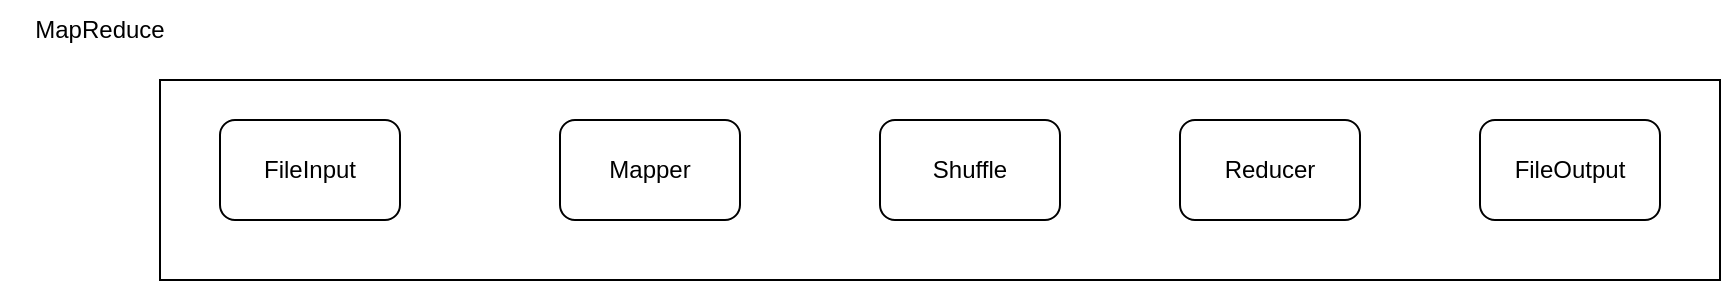 <mxfile version="24.7.7" pages="2">
  <diagram name="mapreduce" id="MYQHXttA79bfe6cPj3TS">
    <mxGraphModel dx="1242" dy="533" grid="1" gridSize="10" guides="1" tooltips="1" connect="1" arrows="1" fold="1" page="1" pageScale="1" pageWidth="827" pageHeight="1169" math="0" shadow="0">
      <root>
        <mxCell id="0" />
        <mxCell id="1" parent="0" />
        <mxCell id="3Ce5c0npjsE00Z1XvKfe-1" value="" style="rounded=0;whiteSpace=wrap;html=1;" vertex="1" parent="1">
          <mxGeometry x="120" y="50" width="780" height="100" as="geometry" />
        </mxCell>
        <mxCell id="3Ce5c0npjsE00Z1XvKfe-2" value="FileInput" style="rounded=1;whiteSpace=wrap;html=1;" vertex="1" parent="1">
          <mxGeometry x="150" y="70" width="90" height="50" as="geometry" />
        </mxCell>
        <mxCell id="3Ce5c0npjsE00Z1XvKfe-3" value="FileOutput" style="rounded=1;whiteSpace=wrap;html=1;" vertex="1" parent="1">
          <mxGeometry x="780" y="70" width="90" height="50" as="geometry" />
        </mxCell>
        <mxCell id="3Ce5c0npjsE00Z1XvKfe-4" value="Mapper" style="rounded=1;whiteSpace=wrap;html=1;" vertex="1" parent="1">
          <mxGeometry x="320" y="70" width="90" height="50" as="geometry" />
        </mxCell>
        <mxCell id="3Ce5c0npjsE00Z1XvKfe-5" value="Shuffle" style="rounded=1;whiteSpace=wrap;html=1;" vertex="1" parent="1">
          <mxGeometry x="480" y="70" width="90" height="50" as="geometry" />
        </mxCell>
        <mxCell id="3Ce5c0npjsE00Z1XvKfe-6" value="Reducer" style="rounded=1;whiteSpace=wrap;html=1;" vertex="1" parent="1">
          <mxGeometry x="630" y="70" width="90" height="50" as="geometry" />
        </mxCell>
        <mxCell id="3Ce5c0npjsE00Z1XvKfe-7" value="MapReduce" style="text;html=1;align=center;verticalAlign=middle;whiteSpace=wrap;rounded=0;" vertex="1" parent="1">
          <mxGeometry x="40" y="10" width="100" height="30" as="geometry" />
        </mxCell>
      </root>
    </mxGraphModel>
  </diagram>
  <diagram id="1LzEIKiJgP03zVVla66W" name="元数据架构">
    <mxGraphModel dx="2070" dy="2057" grid="1" gridSize="10" guides="1" tooltips="1" connect="1" arrows="1" fold="1" page="1" pageScale="1" pageWidth="827" pageHeight="1169" math="0" shadow="0">
      <root>
        <mxCell id="0" />
        <mxCell id="1" parent="0" />
        <mxCell id="g9Ij71UAGhi7gutObKbH-1" value="" style="rounded=1;whiteSpace=wrap;html=1;" vertex="1" parent="1">
          <mxGeometry x="40" y="-60" width="910" height="200" as="geometry" />
        </mxCell>
        <mxCell id="g9Ij71UAGhi7gutObKbH-2" value="" style="rounded=1;whiteSpace=wrap;html=1;" vertex="1" parent="1">
          <mxGeometry x="40" y="210" width="910" height="290" as="geometry" />
        </mxCell>
        <mxCell id="g9Ij71UAGhi7gutObKbH-3" value="" style="rounded=1;whiteSpace=wrap;html=1;" vertex="1" parent="1">
          <mxGeometry x="40" y="550" width="910" height="200" as="geometry" />
        </mxCell>
        <mxCell id="g9Ij71UAGhi7gutObKbH-4" value="" style="rounded=1;whiteSpace=wrap;html=1;" vertex="1" parent="1">
          <mxGeometry x="40" y="790" width="910" height="200" as="geometry" />
        </mxCell>
        <mxCell id="g9Ij71UAGhi7gutObKbH-5" value="&lt;b&gt;数据源层&lt;/b&gt;" style="text;html=1;align=center;verticalAlign=middle;whiteSpace=wrap;rounded=0;" vertex="1" parent="1">
          <mxGeometry x="50" y="790" width="90" height="30" as="geometry" />
        </mxCell>
        <mxCell id="g9Ij71UAGhi7gutObKbH-6" value="&lt;b&gt;元数据采集层&lt;/b&gt;" style="text;html=1;align=center;verticalAlign=middle;whiteSpace=wrap;rounded=0;" vertex="1" parent="1">
          <mxGeometry x="50" y="555" width="90" height="30" as="geometry" />
        </mxCell>
        <mxCell id="g9Ij71UAGhi7gutObKbH-7" value="&lt;b&gt;元数据管理层&lt;/b&gt;" style="text;html=1;align=center;verticalAlign=middle;whiteSpace=wrap;rounded=0;" vertex="1" parent="1">
          <mxGeometry x="60" y="220" width="90" height="30" as="geometry" />
        </mxCell>
        <mxCell id="g9Ij71UAGhi7gutObKbH-8" value="&lt;b&gt;元数据应用层&lt;/b&gt;" style="text;html=1;align=center;verticalAlign=middle;whiteSpace=wrap;rounded=0;" vertex="1" parent="1">
          <mxGeometry x="60" y="-60" width="90" height="30" as="geometry" />
        </mxCell>
        <mxCell id="g9Ij71UAGhi7gutObKbH-19" style="edgeStyle=orthogonalEdgeStyle;rounded=0;orthogonalLoop=1;jettySize=auto;html=1;" edge="1" parent="1" source="g9Ij71UAGhi7gutObKbH-9" target="g9Ij71UAGhi7gutObKbH-15">
          <mxGeometry relative="1" as="geometry" />
        </mxCell>
        <mxCell id="g9Ij71UAGhi7gutObKbH-9" value="ERP/CRM/SCM/MES等" style="shape=cylinder3;whiteSpace=wrap;html=1;boundedLbl=1;backgroundOutline=1;size=15;" vertex="1" parent="1">
          <mxGeometry x="80" y="840" width="205" height="100" as="geometry" />
        </mxCell>
        <mxCell id="g9Ij71UAGhi7gutObKbH-10" value="业务系统" style="text;html=1;align=center;verticalAlign=middle;whiteSpace=wrap;rounded=0;" vertex="1" parent="1">
          <mxGeometry x="142.5" y="840" width="80" height="30" as="geometry" />
        </mxCell>
        <mxCell id="g9Ij71UAGhi7gutObKbH-20" style="edgeStyle=orthogonalEdgeStyle;rounded=0;orthogonalLoop=1;jettySize=auto;html=1;" edge="1" parent="1" source="g9Ij71UAGhi7gutObKbH-11" target="g9Ij71UAGhi7gutObKbH-16">
          <mxGeometry relative="1" as="geometry" />
        </mxCell>
        <mxCell id="g9Ij71UAGhi7gutObKbH-11" value="ETL" style="ellipse;whiteSpace=wrap;html=1;" vertex="1" parent="1">
          <mxGeometry x="330" y="865" width="100" height="50" as="geometry" />
        </mxCell>
        <mxCell id="g9Ij71UAGhi7gutObKbH-24" style="edgeStyle=orthogonalEdgeStyle;rounded=0;orthogonalLoop=1;jettySize=auto;html=1;" edge="1" parent="1" source="g9Ij71UAGhi7gutObKbH-12" target="g9Ij71UAGhi7gutObKbH-23">
          <mxGeometry relative="1" as="geometry" />
        </mxCell>
        <mxCell id="g9Ij71UAGhi7gutObKbH-12" value="ETL" style="ellipse;whiteSpace=wrap;html=1;" vertex="1" parent="1">
          <mxGeometry x="610" y="860" width="100" height="50" as="geometry" />
        </mxCell>
        <mxCell id="g9Ij71UAGhi7gutObKbH-21" style="edgeStyle=orthogonalEdgeStyle;rounded=0;orthogonalLoop=1;jettySize=auto;html=1;entryX=0.5;entryY=1;entryDx=0;entryDy=0;" edge="1" parent="1" source="g9Ij71UAGhi7gutObKbH-13" target="g9Ij71UAGhi7gutObKbH-17">
          <mxGeometry relative="1" as="geometry" />
        </mxCell>
        <mxCell id="g9Ij71UAGhi7gutObKbH-13" value="ODS" style="rounded=1;whiteSpace=wrap;html=1;" vertex="1" parent="1">
          <mxGeometry x="460" y="860" width="120" height="60" as="geometry" />
        </mxCell>
        <mxCell id="g9Ij71UAGhi7gutObKbH-22" style="edgeStyle=orthogonalEdgeStyle;rounded=0;orthogonalLoop=1;jettySize=auto;html=1;" edge="1" parent="1" source="g9Ij71UAGhi7gutObKbH-14" target="g9Ij71UAGhi7gutObKbH-18">
          <mxGeometry relative="1" as="geometry" />
        </mxCell>
        <mxCell id="g9Ij71UAGhi7gutObKbH-14" value="DW" style="rounded=1;whiteSpace=wrap;html=1;" vertex="1" parent="1">
          <mxGeometry x="770" y="855" width="120" height="60" as="geometry" />
        </mxCell>
        <mxCell id="g9Ij71UAGhi7gutObKbH-15" value="业务元数据" style="rounded=1;whiteSpace=wrap;html=1;" vertex="1" parent="1">
          <mxGeometry x="122.5" y="620" width="120" height="60" as="geometry" />
        </mxCell>
        <mxCell id="g9Ij71UAGhi7gutObKbH-16" value="ETL元数据" style="rounded=1;whiteSpace=wrap;html=1;" vertex="1" parent="1">
          <mxGeometry x="320" y="620" width="120" height="60" as="geometry" />
        </mxCell>
        <mxCell id="g9Ij71UAGhi7gutObKbH-17" value="ODS元数据" style="rounded=1;whiteSpace=wrap;html=1;" vertex="1" parent="1">
          <mxGeometry x="460" y="620" width="120" height="60" as="geometry" />
        </mxCell>
        <mxCell id="g9Ij71UAGhi7gutObKbH-18" value="DW元数据" style="rounded=1;whiteSpace=wrap;html=1;" vertex="1" parent="1">
          <mxGeometry x="770" y="620" width="120" height="60" as="geometry" />
        </mxCell>
        <mxCell id="g9Ij71UAGhi7gutObKbH-23" value="ETL元数据" style="rounded=1;whiteSpace=wrap;html=1;" vertex="1" parent="1">
          <mxGeometry x="600" y="620" width="120" height="60" as="geometry" />
        </mxCell>
        <mxCell id="g9Ij71UAGhi7gutObKbH-25" value="适配器" style="text;html=1;align=center;verticalAlign=middle;whiteSpace=wrap;rounded=0;" vertex="1" parent="1">
          <mxGeometry x="180" y="750" width="60" height="30" as="geometry" />
        </mxCell>
        <mxCell id="g9Ij71UAGhi7gutObKbH-26" value="适配器" style="text;html=1;align=center;verticalAlign=middle;whiteSpace=wrap;rounded=0;" vertex="1" parent="1">
          <mxGeometry x="380" y="750" width="60" height="30" as="geometry" />
        </mxCell>
        <mxCell id="g9Ij71UAGhi7gutObKbH-27" value="适配器" style="text;html=1;align=center;verticalAlign=middle;whiteSpace=wrap;rounded=0;" vertex="1" parent="1">
          <mxGeometry x="520" y="750" width="60" height="30" as="geometry" />
        </mxCell>
        <mxCell id="g9Ij71UAGhi7gutObKbH-28" value="适配器" style="text;html=1;align=center;verticalAlign=middle;whiteSpace=wrap;rounded=0;" vertex="1" parent="1">
          <mxGeometry x="660" y="750" width="60" height="30" as="geometry" />
        </mxCell>
        <mxCell id="g9Ij71UAGhi7gutObKbH-29" value="适配器" style="text;html=1;align=center;verticalAlign=middle;whiteSpace=wrap;rounded=0;" vertex="1" parent="1">
          <mxGeometry x="830" y="750" width="60" height="30" as="geometry" />
        </mxCell>
        <mxCell id="g9Ij71UAGhi7gutObKbH-30" value="业务实体、业务规则、语义视图、&lt;div&gt;库、表、ETL脚本、DW模型等&lt;/div&gt;" style="shape=cylinder3;whiteSpace=wrap;html=1;boundedLbl=1;backgroundOutline=1;size=15;" vertex="1" parent="1">
          <mxGeometry x="385" y="340" width="270" height="120" as="geometry" />
        </mxCell>
        <mxCell id="g9Ij71UAGhi7gutObKbH-31" value="&lt;font style=&quot;font-size: 14px;&quot;&gt;元数据识别&lt;/font&gt;&lt;div&gt;结构化数据&lt;/div&gt;&lt;div&gt;半结构化数据&lt;/div&gt;&lt;div&gt;非结构化数据&lt;/div&gt;&lt;div&gt;&lt;br&gt;&lt;/div&gt;" style="rounded=0;whiteSpace=wrap;html=1;" vertex="1" parent="1">
          <mxGeometry x="120" y="350" width="140" height="90" as="geometry" />
        </mxCell>
        <mxCell id="g9Ij71UAGhi7gutObKbH-32" value="&lt;div&gt;&lt;br&gt;&lt;/div&gt;元模型管理&lt;div&gt;元数据查询&lt;/div&gt;&lt;div&gt;元数据变更&lt;/div&gt;&lt;div&gt;元数据版本&lt;/div&gt;" style="rounded=0;whiteSpace=wrap;html=1;" vertex="1" parent="1">
          <mxGeometry x="740" y="350" width="140" height="90" as="geometry" />
        </mxCell>
        <mxCell id="g9Ij71UAGhi7gutObKbH-33" value="&lt;font style=&quot;font-size: 14px;&quot;&gt;元数据仓库&lt;/font&gt;" style="text;html=1;align=center;verticalAlign=middle;whiteSpace=wrap;rounded=0;" vertex="1" parent="1">
          <mxGeometry x="480" y="340" width="90" height="30" as="geometry" />
        </mxCell>
        <mxCell id="g9Ij71UAGhi7gutObKbH-35" value="&lt;font style=&quot;font-size: 14px;&quot;&gt;元数据管理&lt;/font&gt;" style="text;html=1;align=center;verticalAlign=middle;whiteSpace=wrap;rounded=0;" vertex="1" parent="1">
          <mxGeometry x="765" y="350" width="90" height="30" as="geometry" />
        </mxCell>
        <mxCell id="g9Ij71UAGhi7gutObKbH-36" value="&lt;font style=&quot;font-size: 14px;&quot;&gt;元数据访问服务&amp;nbsp;&lt;/font&gt;" style="rounded=1;whiteSpace=wrap;html=1;" vertex="1" parent="1">
          <mxGeometry x="202" y="240" width="625" height="60" as="geometry" />
        </mxCell>
        <mxCell id="g9Ij71UAGhi7gutObKbH-37" value="&lt;font style=&quot;font-size: 14px;&quot;&gt;全景数据资产地图&lt;/font&gt;" style="rounded=1;whiteSpace=wrap;html=1;" vertex="1" parent="1">
          <mxGeometry x="190" y="70" width="625" height="60" as="geometry" />
        </mxCell>
        <mxCell id="g9Ij71UAGhi7gutObKbH-38" value="血缘分析" style="rounded=1;whiteSpace=wrap;html=1;" vertex="1" parent="1">
          <mxGeometry x="190" y="-20" width="120" height="60" as="geometry" />
        </mxCell>
        <mxCell id="g9Ij71UAGhi7gutObKbH-39" value="影响分析" style="rounded=1;whiteSpace=wrap;html=1;" vertex="1" parent="1">
          <mxGeometry x="354" y="-20" width="120" height="60" as="geometry" />
        </mxCell>
        <mxCell id="g9Ij71UAGhi7gutObKbH-40" value="冷热度分析" style="rounded=1;whiteSpace=wrap;html=1;" vertex="1" parent="1">
          <mxGeometry x="520" y="-20" width="120" height="60" as="geometry" />
        </mxCell>
        <mxCell id="g9Ij71UAGhi7gutObKbH-41" value="关联度分析" style="rounded=1;whiteSpace=wrap;html=1;" vertex="1" parent="1">
          <mxGeometry x="690" y="-20" width="120" height="60" as="geometry" />
        </mxCell>
        <mxCell id="g9Ij71UAGhi7gutObKbH-42" value="" style="shape=flexArrow;endArrow=classic;html=1;rounded=0;width=21;endSize=3.07;" edge="1" parent="1">
          <mxGeometry width="50" height="50" relative="1" as="geometry">
            <mxPoint x="249.5" y="190" as="sourcePoint" />
            <mxPoint x="249.5" y="160" as="targetPoint" />
          </mxGeometry>
        </mxCell>
        <mxCell id="g9Ij71UAGhi7gutObKbH-43" value="" style="shape=flexArrow;endArrow=classic;html=1;rounded=0;width=21;endSize=3.07;" edge="1" parent="1">
          <mxGeometry width="50" height="50" relative="1" as="geometry">
            <mxPoint x="680" y="190" as="sourcePoint" />
            <mxPoint x="680" y="160" as="targetPoint" />
          </mxGeometry>
        </mxCell>
      </root>
    </mxGraphModel>
  </diagram>
</mxfile>
